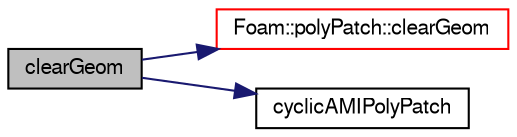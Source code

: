 digraph "clearGeom"
{
  bgcolor="transparent";
  edge [fontname="FreeSans",fontsize="10",labelfontname="FreeSans",labelfontsize="10"];
  node [fontname="FreeSans",fontsize="10",shape=record];
  rankdir="LR";
  Node624 [label="clearGeom",height=0.2,width=0.4,color="black", fillcolor="grey75", style="filled", fontcolor="black"];
  Node624 -> Node625 [color="midnightblue",fontsize="10",style="solid",fontname="FreeSans"];
  Node625 [label="Foam::polyPatch::clearGeom",height=0.2,width=0.4,color="red",URL="$a27478.html#a499a7f858dc495c47b618e168fec6372",tooltip="Clear geometry. "];
  Node624 -> Node629 [color="midnightblue",fontsize="10",style="solid",fontname="FreeSans"];
  Node629 [label="cyclicAMIPolyPatch",height=0.2,width=0.4,color="black",URL="$a24946.html#afffc2680783a36e5fdc71af4ef7f2305",tooltip="Construct from (base couped patch) components. "];
}
